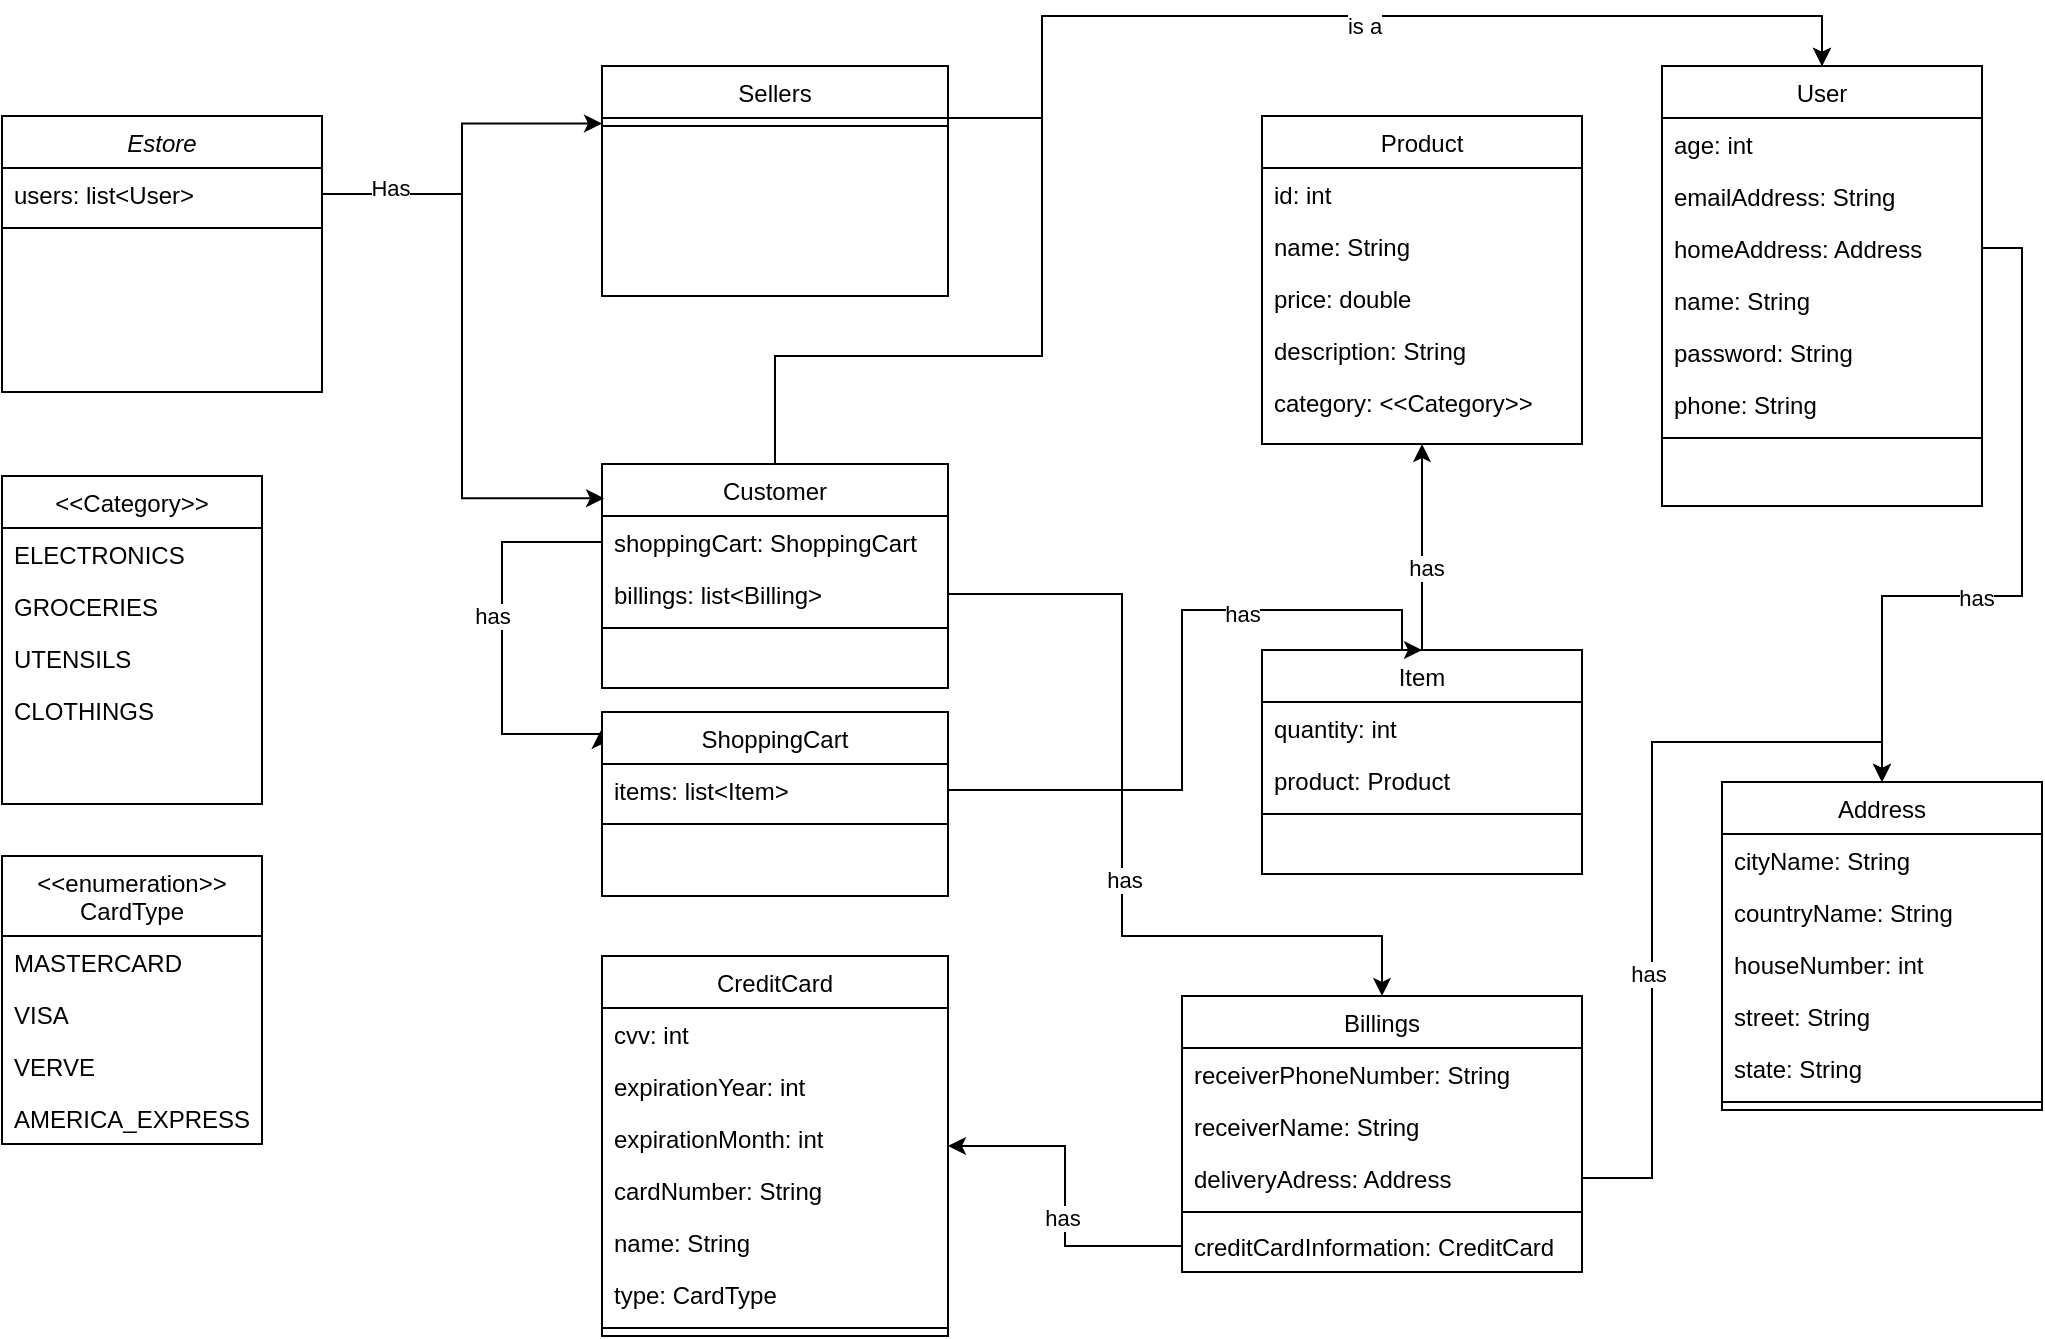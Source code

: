 <mxfile version="26.0.9">
  <diagram id="C5RBs43oDa-KdzZeNtuy" name="Page-1">
    <mxGraphModel dx="734" dy="630" grid="1" gridSize="10" guides="1" tooltips="1" connect="1" arrows="1" fold="1" page="1" pageScale="1" pageWidth="827" pageHeight="1169" math="0" shadow="0">
      <root>
        <mxCell id="WIyWlLk6GJQsqaUBKTNV-0" />
        <mxCell id="WIyWlLk6GJQsqaUBKTNV-1" parent="WIyWlLk6GJQsqaUBKTNV-0" />
        <mxCell id="NseUE4wFt180dmmjQwte-113" style="edgeStyle=orthogonalEdgeStyle;rounded=0;orthogonalLoop=1;jettySize=auto;html=1;entryX=0;entryY=0.25;entryDx=0;entryDy=0;exitX=1;exitY=0.5;exitDx=0;exitDy=0;" edge="1" parent="WIyWlLk6GJQsqaUBKTNV-1" source="zkfFHV4jXpPFQw0GAbJ--1" target="NseUE4wFt180dmmjQwte-98">
          <mxGeometry relative="1" as="geometry" />
        </mxCell>
        <mxCell id="zkfFHV4jXpPFQw0GAbJ--0" value="Estore" style="swimlane;fontStyle=2;align=center;verticalAlign=top;childLayout=stackLayout;horizontal=1;startSize=26;horizontalStack=0;resizeParent=1;resizeLast=0;collapsible=1;marginBottom=0;rounded=0;shadow=0;strokeWidth=1;" parent="WIyWlLk6GJQsqaUBKTNV-1" vertex="1">
          <mxGeometry x="160" y="130" width="160" height="138" as="geometry">
            <mxRectangle x="230" y="140" width="160" height="26" as="alternateBounds" />
          </mxGeometry>
        </mxCell>
        <mxCell id="zkfFHV4jXpPFQw0GAbJ--1" value="users: list&lt;User&gt;" style="text;align=left;verticalAlign=top;spacingLeft=4;spacingRight=4;overflow=hidden;rotatable=0;points=[[0,0.5],[1,0.5]];portConstraint=eastwest;" parent="zkfFHV4jXpPFQw0GAbJ--0" vertex="1">
          <mxGeometry y="26" width="160" height="26" as="geometry" />
        </mxCell>
        <mxCell id="zkfFHV4jXpPFQw0GAbJ--4" value="" style="line;html=1;strokeWidth=1;align=left;verticalAlign=middle;spacingTop=-1;spacingLeft=3;spacingRight=3;rotatable=0;labelPosition=right;points=[];portConstraint=eastwest;" parent="zkfFHV4jXpPFQw0GAbJ--0" vertex="1">
          <mxGeometry y="52" width="160" height="8" as="geometry" />
        </mxCell>
        <mxCell id="zkfFHV4jXpPFQw0GAbJ--17" value="User" style="swimlane;fontStyle=0;align=center;verticalAlign=top;childLayout=stackLayout;horizontal=1;startSize=26;horizontalStack=0;resizeParent=1;resizeLast=0;collapsible=1;marginBottom=0;rounded=0;shadow=0;strokeWidth=1;" parent="WIyWlLk6GJQsqaUBKTNV-1" vertex="1">
          <mxGeometry x="990" y="105" width="160" height="220" as="geometry">
            <mxRectangle x="550" y="140" width="160" height="26" as="alternateBounds" />
          </mxGeometry>
        </mxCell>
        <mxCell id="zkfFHV4jXpPFQw0GAbJ--19" value="age: int" style="text;align=left;verticalAlign=top;spacingLeft=4;spacingRight=4;overflow=hidden;rotatable=0;points=[[0,0.5],[1,0.5]];portConstraint=eastwest;rounded=0;shadow=0;html=0;" parent="zkfFHV4jXpPFQw0GAbJ--17" vertex="1">
          <mxGeometry y="26" width="160" height="26" as="geometry" />
        </mxCell>
        <mxCell id="zkfFHV4jXpPFQw0GAbJ--20" value="emailAddress: String" style="text;align=left;verticalAlign=top;spacingLeft=4;spacingRight=4;overflow=hidden;rotatable=0;points=[[0,0.5],[1,0.5]];portConstraint=eastwest;rounded=0;shadow=0;html=0;" parent="zkfFHV4jXpPFQw0GAbJ--17" vertex="1">
          <mxGeometry y="52" width="160" height="26" as="geometry" />
        </mxCell>
        <mxCell id="zkfFHV4jXpPFQw0GAbJ--21" value="homeAddress: Address" style="text;align=left;verticalAlign=top;spacingLeft=4;spacingRight=4;overflow=hidden;rotatable=0;points=[[0,0.5],[1,0.5]];portConstraint=eastwest;rounded=0;shadow=0;html=0;" parent="zkfFHV4jXpPFQw0GAbJ--17" vertex="1">
          <mxGeometry y="78" width="160" height="26" as="geometry" />
        </mxCell>
        <mxCell id="NseUE4wFt180dmmjQwte-11" value="name: String" style="text;align=left;verticalAlign=top;spacingLeft=4;spacingRight=4;overflow=hidden;rotatable=0;points=[[0,0.5],[1,0.5]];portConstraint=eastwest;rounded=0;shadow=0;html=0;" vertex="1" parent="zkfFHV4jXpPFQw0GAbJ--17">
          <mxGeometry y="104" width="160" height="26" as="geometry" />
        </mxCell>
        <mxCell id="NseUE4wFt180dmmjQwte-12" value="password: String" style="text;align=left;verticalAlign=top;spacingLeft=4;spacingRight=4;overflow=hidden;rotatable=0;points=[[0,0.5],[1,0.5]];portConstraint=eastwest;rounded=0;shadow=0;html=0;" vertex="1" parent="zkfFHV4jXpPFQw0GAbJ--17">
          <mxGeometry y="130" width="160" height="26" as="geometry" />
        </mxCell>
        <mxCell id="NseUE4wFt180dmmjQwte-13" value="phone: String" style="text;align=left;verticalAlign=top;spacingLeft=4;spacingRight=4;overflow=hidden;rotatable=0;points=[[0,0.5],[1,0.5]];portConstraint=eastwest;rounded=0;shadow=0;html=0;" vertex="1" parent="zkfFHV4jXpPFQw0GAbJ--17">
          <mxGeometry y="156" width="160" height="26" as="geometry" />
        </mxCell>
        <mxCell id="zkfFHV4jXpPFQw0GAbJ--23" value="" style="line;html=1;strokeWidth=1;align=left;verticalAlign=middle;spacingTop=-1;spacingLeft=3;spacingRight=3;rotatable=0;labelPosition=right;points=[];portConstraint=eastwest;" parent="zkfFHV4jXpPFQw0GAbJ--17" vertex="1">
          <mxGeometry y="182" width="160" height="8" as="geometry" />
        </mxCell>
        <mxCell id="NseUE4wFt180dmmjQwte-16" value="Item" style="swimlane;fontStyle=0;align=center;verticalAlign=top;childLayout=stackLayout;horizontal=1;startSize=26;horizontalStack=0;resizeParent=1;resizeLast=0;collapsible=1;marginBottom=0;rounded=0;shadow=0;strokeWidth=1;" vertex="1" parent="WIyWlLk6GJQsqaUBKTNV-1">
          <mxGeometry x="790" y="397" width="160" height="112" as="geometry">
            <mxRectangle x="550" y="140" width="160" height="26" as="alternateBounds" />
          </mxGeometry>
        </mxCell>
        <mxCell id="NseUE4wFt180dmmjQwte-23" value="quantity: int" style="text;align=left;verticalAlign=top;spacingLeft=4;spacingRight=4;overflow=hidden;rotatable=0;points=[[0,0.5],[1,0.5]];portConstraint=eastwest;rounded=0;shadow=0;html=0;" vertex="1" parent="NseUE4wFt180dmmjQwte-16">
          <mxGeometry y="26" width="160" height="26" as="geometry" />
        </mxCell>
        <mxCell id="NseUE4wFt180dmmjQwte-25" value="product: Product" style="text;align=left;verticalAlign=top;spacingLeft=4;spacingRight=4;overflow=hidden;rotatable=0;points=[[0,0.5],[1,0.5]];portConstraint=eastwest;rounded=0;shadow=0;html=0;" vertex="1" parent="NseUE4wFt180dmmjQwte-16">
          <mxGeometry y="52" width="160" height="26" as="geometry" />
        </mxCell>
        <mxCell id="NseUE4wFt180dmmjQwte-24" value="" style="line;html=1;strokeWidth=1;align=left;verticalAlign=middle;spacingTop=-1;spacingLeft=3;spacingRight=3;rotatable=0;labelPosition=right;points=[];portConstraint=eastwest;" vertex="1" parent="NseUE4wFt180dmmjQwte-16">
          <mxGeometry y="78" width="160" height="8" as="geometry" />
        </mxCell>
        <mxCell id="NseUE4wFt180dmmjQwte-110" style="edgeStyle=orthogonalEdgeStyle;rounded=0;orthogonalLoop=1;jettySize=auto;html=1;entryX=0.5;entryY=0;entryDx=0;entryDy=0;exitX=0.5;exitY=0;exitDx=0;exitDy=0;" edge="1" parent="WIyWlLk6GJQsqaUBKTNV-1" source="NseUE4wFt180dmmjQwte-28" target="zkfFHV4jXpPFQw0GAbJ--17">
          <mxGeometry relative="1" as="geometry">
            <mxPoint x="547" y="200" as="sourcePoint" />
            <Array as="points">
              <mxPoint x="547" y="250" />
              <mxPoint x="680" y="250" />
              <mxPoint x="680" y="80" />
              <mxPoint x="1070" y="80" />
            </Array>
          </mxGeometry>
        </mxCell>
        <mxCell id="NseUE4wFt180dmmjQwte-28" value="Customer" style="swimlane;fontStyle=0;align=center;verticalAlign=top;childLayout=stackLayout;horizontal=1;startSize=26;horizontalStack=0;resizeParent=1;resizeLast=0;collapsible=1;marginBottom=0;rounded=0;shadow=0;strokeWidth=1;" vertex="1" parent="WIyWlLk6GJQsqaUBKTNV-1">
          <mxGeometry x="460" y="304" width="173" height="112" as="geometry">
            <mxRectangle x="550" y="140" width="160" height="26" as="alternateBounds" />
          </mxGeometry>
        </mxCell>
        <mxCell id="NseUE4wFt180dmmjQwte-30" value="shoppingCart: ShoppingCart" style="text;align=left;verticalAlign=top;spacingLeft=4;spacingRight=4;overflow=hidden;rotatable=0;points=[[0,0.5],[1,0.5]];portConstraint=eastwest;rounded=0;shadow=0;html=0;" vertex="1" parent="NseUE4wFt180dmmjQwte-28">
          <mxGeometry y="26" width="173" height="26" as="geometry" />
        </mxCell>
        <mxCell id="NseUE4wFt180dmmjQwte-29" value="billings: list&lt;Billing&gt;" style="text;align=left;verticalAlign=top;spacingLeft=4;spacingRight=4;overflow=hidden;rotatable=0;points=[[0,0.5],[1,0.5]];portConstraint=eastwest;rounded=0;shadow=0;html=0;" vertex="1" parent="NseUE4wFt180dmmjQwte-28">
          <mxGeometry y="52" width="173" height="26" as="geometry" />
        </mxCell>
        <mxCell id="NseUE4wFt180dmmjQwte-31" value="" style="line;html=1;strokeWidth=1;align=left;verticalAlign=middle;spacingTop=-1;spacingLeft=3;spacingRight=3;rotatable=0;labelPosition=right;points=[];portConstraint=eastwest;" vertex="1" parent="NseUE4wFt180dmmjQwte-28">
          <mxGeometry y="78" width="173" height="8" as="geometry" />
        </mxCell>
        <mxCell id="NseUE4wFt180dmmjQwte-33" value="Product" style="swimlane;fontStyle=0;align=center;verticalAlign=top;childLayout=stackLayout;horizontal=1;startSize=26;horizontalStack=0;resizeParent=1;resizeLast=0;collapsible=1;marginBottom=0;rounded=0;shadow=0;strokeWidth=1;" vertex="1" parent="WIyWlLk6GJQsqaUBKTNV-1">
          <mxGeometry x="790" y="130" width="160" height="164" as="geometry">
            <mxRectangle x="550" y="140" width="160" height="26" as="alternateBounds" />
          </mxGeometry>
        </mxCell>
        <mxCell id="NseUE4wFt180dmmjQwte-34" value="id: int" style="text;align=left;verticalAlign=top;spacingLeft=4;spacingRight=4;overflow=hidden;rotatable=0;points=[[0,0.5],[1,0.5]];portConstraint=eastwest;rounded=0;shadow=0;html=0;" vertex="1" parent="NseUE4wFt180dmmjQwte-33">
          <mxGeometry y="26" width="160" height="26" as="geometry" />
        </mxCell>
        <mxCell id="NseUE4wFt180dmmjQwte-35" value="name: String" style="text;align=left;verticalAlign=top;spacingLeft=4;spacingRight=4;overflow=hidden;rotatable=0;points=[[0,0.5],[1,0.5]];portConstraint=eastwest;rounded=0;shadow=0;html=0;" vertex="1" parent="NseUE4wFt180dmmjQwte-33">
          <mxGeometry y="52" width="160" height="26" as="geometry" />
        </mxCell>
        <mxCell id="NseUE4wFt180dmmjQwte-37" value="price: double" style="text;align=left;verticalAlign=top;spacingLeft=4;spacingRight=4;overflow=hidden;rotatable=0;points=[[0,0.5],[1,0.5]];portConstraint=eastwest;rounded=0;shadow=0;html=0;" vertex="1" parent="NseUE4wFt180dmmjQwte-33">
          <mxGeometry y="78" width="160" height="26" as="geometry" />
        </mxCell>
        <mxCell id="NseUE4wFt180dmmjQwte-38" value="description: String" style="text;align=left;verticalAlign=top;spacingLeft=4;spacingRight=4;overflow=hidden;rotatable=0;points=[[0,0.5],[1,0.5]];portConstraint=eastwest;rounded=0;shadow=0;html=0;" vertex="1" parent="NseUE4wFt180dmmjQwte-33">
          <mxGeometry y="104" width="160" height="26" as="geometry" />
        </mxCell>
        <mxCell id="NseUE4wFt180dmmjQwte-39" value="category: &lt;&lt;Category&gt;&gt;" style="text;align=left;verticalAlign=top;spacingLeft=4;spacingRight=4;overflow=hidden;rotatable=0;points=[[0,0.5],[1,0.5]];portConstraint=eastwest;rounded=0;shadow=0;html=0;" vertex="1" parent="NseUE4wFt180dmmjQwte-33">
          <mxGeometry y="130" width="160" height="26" as="geometry" />
        </mxCell>
        <mxCell id="NseUE4wFt180dmmjQwte-40" style="edgeStyle=orthogonalEdgeStyle;rounded=0;orthogonalLoop=1;jettySize=auto;html=1;entryX=0.5;entryY=1;entryDx=0;entryDy=0;" edge="1" parent="WIyWlLk6GJQsqaUBKTNV-1" source="NseUE4wFt180dmmjQwte-16" target="NseUE4wFt180dmmjQwte-33">
          <mxGeometry relative="1" as="geometry" />
        </mxCell>
        <mxCell id="NseUE4wFt180dmmjQwte-115" value="has" style="edgeLabel;html=1;align=center;verticalAlign=middle;resizable=0;points=[];" vertex="1" connectable="0" parent="NseUE4wFt180dmmjQwte-40">
          <mxGeometry x="-0.195" y="-2" relative="1" as="geometry">
            <mxPoint as="offset" />
          </mxGeometry>
        </mxCell>
        <mxCell id="NseUE4wFt180dmmjQwte-41" value="&lt;&lt;Category&gt;&gt;" style="swimlane;fontStyle=0;align=center;verticalAlign=top;childLayout=stackLayout;horizontal=1;startSize=26;horizontalStack=0;resizeParent=1;resizeLast=0;collapsible=1;marginBottom=0;rounded=0;shadow=0;strokeWidth=1;" vertex="1" parent="WIyWlLk6GJQsqaUBKTNV-1">
          <mxGeometry x="160" y="310" width="130" height="164" as="geometry">
            <mxRectangle x="550" y="140" width="160" height="26" as="alternateBounds" />
          </mxGeometry>
        </mxCell>
        <mxCell id="NseUE4wFt180dmmjQwte-42" value="ELECTRONICS" style="text;align=left;verticalAlign=top;spacingLeft=4;spacingRight=4;overflow=hidden;rotatable=0;points=[[0,0.5],[1,0.5]];portConstraint=eastwest;rounded=0;shadow=0;html=0;" vertex="1" parent="NseUE4wFt180dmmjQwte-41">
          <mxGeometry y="26" width="130" height="26" as="geometry" />
        </mxCell>
        <mxCell id="NseUE4wFt180dmmjQwte-49" value="GROCERIES" style="text;align=left;verticalAlign=top;spacingLeft=4;spacingRight=4;overflow=hidden;rotatable=0;points=[[0,0.5],[1,0.5]];portConstraint=eastwest;rounded=0;shadow=0;html=0;" vertex="1" parent="NseUE4wFt180dmmjQwte-41">
          <mxGeometry y="52" width="130" height="26" as="geometry" />
        </mxCell>
        <mxCell id="NseUE4wFt180dmmjQwte-50" value="UTENSILS" style="text;align=left;verticalAlign=top;spacingLeft=4;spacingRight=4;overflow=hidden;rotatable=0;points=[[0,0.5],[1,0.5]];portConstraint=eastwest;rounded=0;shadow=0;html=0;" vertex="1" parent="NseUE4wFt180dmmjQwte-41">
          <mxGeometry y="78" width="130" height="26" as="geometry" />
        </mxCell>
        <mxCell id="NseUE4wFt180dmmjQwte-51" value="CLOTHINGS" style="text;align=left;verticalAlign=top;spacingLeft=4;spacingRight=4;overflow=hidden;rotatable=0;points=[[0,0.5],[1,0.5]];portConstraint=eastwest;rounded=0;shadow=0;html=0;" vertex="1" parent="NseUE4wFt180dmmjQwte-41">
          <mxGeometry y="104" width="130" height="26" as="geometry" />
        </mxCell>
        <mxCell id="NseUE4wFt180dmmjQwte-53" value="Billings" style="swimlane;fontStyle=0;align=center;verticalAlign=top;childLayout=stackLayout;horizontal=1;startSize=26;horizontalStack=0;resizeParent=1;resizeLast=0;collapsible=1;marginBottom=0;rounded=0;shadow=0;strokeWidth=1;" vertex="1" parent="WIyWlLk6GJQsqaUBKTNV-1">
          <mxGeometry x="750" y="570" width="200" height="138" as="geometry">
            <mxRectangle x="550" y="140" width="160" height="26" as="alternateBounds" />
          </mxGeometry>
        </mxCell>
        <mxCell id="NseUE4wFt180dmmjQwte-54" value="receiverPhoneNumber: String" style="text;align=left;verticalAlign=top;spacingLeft=4;spacingRight=4;overflow=hidden;rotatable=0;points=[[0,0.5],[1,0.5]];portConstraint=eastwest;rounded=0;shadow=0;html=0;" vertex="1" parent="NseUE4wFt180dmmjQwte-53">
          <mxGeometry y="26" width="200" height="26" as="geometry" />
        </mxCell>
        <mxCell id="NseUE4wFt180dmmjQwte-55" value="receiverName: String" style="text;align=left;verticalAlign=top;spacingLeft=4;spacingRight=4;overflow=hidden;rotatable=0;points=[[0,0.5],[1,0.5]];portConstraint=eastwest;rounded=0;shadow=0;html=0;" vertex="1" parent="NseUE4wFt180dmmjQwte-53">
          <mxGeometry y="52" width="200" height="26" as="geometry" />
        </mxCell>
        <mxCell id="NseUE4wFt180dmmjQwte-59" value="deliveryAdress: Address" style="text;align=left;verticalAlign=top;spacingLeft=4;spacingRight=4;overflow=hidden;rotatable=0;points=[[0,0.5],[1,0.5]];portConstraint=eastwest;rounded=0;shadow=0;html=0;" vertex="1" parent="NseUE4wFt180dmmjQwte-53">
          <mxGeometry y="78" width="200" height="26" as="geometry" />
        </mxCell>
        <mxCell id="NseUE4wFt180dmmjQwte-56" value="" style="line;html=1;strokeWidth=1;align=left;verticalAlign=middle;spacingTop=-1;spacingLeft=3;spacingRight=3;rotatable=0;labelPosition=right;points=[];portConstraint=eastwest;" vertex="1" parent="NseUE4wFt180dmmjQwte-53">
          <mxGeometry y="104" width="200" height="8" as="geometry" />
        </mxCell>
        <mxCell id="NseUE4wFt180dmmjQwte-58" value="creditCardInformation: CreditCard" style="text;align=left;verticalAlign=top;spacingLeft=4;spacingRight=4;overflow=hidden;rotatable=0;points=[[0,0.5],[1,0.5]];portConstraint=eastwest;rounded=0;shadow=0;html=0;" vertex="1" parent="NseUE4wFt180dmmjQwte-53">
          <mxGeometry y="112" width="200" height="26" as="geometry" />
        </mxCell>
        <mxCell id="NseUE4wFt180dmmjQwte-60" style="edgeStyle=orthogonalEdgeStyle;rounded=0;orthogonalLoop=1;jettySize=auto;html=1;exitX=1;exitY=0.5;exitDx=0;exitDy=0;entryX=0.5;entryY=0;entryDx=0;entryDy=0;" edge="1" parent="WIyWlLk6GJQsqaUBKTNV-1" source="NseUE4wFt180dmmjQwte-29" target="NseUE4wFt180dmmjQwte-53">
          <mxGeometry relative="1" as="geometry">
            <mxPoint x="820" y="450" as="targetPoint" />
            <Array as="points">
              <mxPoint x="720" y="369" />
              <mxPoint x="720" y="540" />
              <mxPoint x="850" y="540" />
            </Array>
          </mxGeometry>
        </mxCell>
        <mxCell id="NseUE4wFt180dmmjQwte-118" value="has" style="edgeLabel;html=1;align=center;verticalAlign=middle;resizable=0;points=[];" vertex="1" connectable="0" parent="NseUE4wFt180dmmjQwte-60">
          <mxGeometry x="0.098" y="1" relative="1" as="geometry">
            <mxPoint as="offset" />
          </mxGeometry>
        </mxCell>
        <mxCell id="NseUE4wFt180dmmjQwte-62" style="edgeStyle=orthogonalEdgeStyle;rounded=0;orthogonalLoop=1;jettySize=auto;html=1;exitX=0;exitY=0.5;exitDx=0;exitDy=0;entryX=-0.004;entryY=0.102;entryDx=0;entryDy=0;entryPerimeter=0;" edge="1" parent="WIyWlLk6GJQsqaUBKTNV-1" source="NseUE4wFt180dmmjQwte-30" target="NseUE4wFt180dmmjQwte-124">
          <mxGeometry relative="1" as="geometry">
            <mxPoint x="690" y="360" as="targetPoint" />
            <Array as="points">
              <mxPoint x="410" y="343" />
              <mxPoint x="410" y="439" />
            </Array>
          </mxGeometry>
        </mxCell>
        <mxCell id="NseUE4wFt180dmmjQwte-117" value="has" style="edgeLabel;html=1;align=center;verticalAlign=middle;resizable=0;points=[];" vertex="1" connectable="0" parent="NseUE4wFt180dmmjQwte-62">
          <mxGeometry x="-0.363" y="-5" relative="1" as="geometry">
            <mxPoint y="24" as="offset" />
          </mxGeometry>
        </mxCell>
        <mxCell id="NseUE4wFt180dmmjQwte-63" value="CreditCard" style="swimlane;fontStyle=0;align=center;verticalAlign=top;childLayout=stackLayout;horizontal=1;startSize=26;horizontalStack=0;resizeParent=1;resizeLast=0;collapsible=1;marginBottom=0;rounded=0;shadow=0;strokeWidth=1;" vertex="1" parent="WIyWlLk6GJQsqaUBKTNV-1">
          <mxGeometry x="460" y="550" width="173" height="190" as="geometry">
            <mxRectangle x="550" y="140" width="160" height="26" as="alternateBounds" />
          </mxGeometry>
        </mxCell>
        <mxCell id="NseUE4wFt180dmmjQwte-64" value="cvv: int" style="text;align=left;verticalAlign=top;spacingLeft=4;spacingRight=4;overflow=hidden;rotatable=0;points=[[0,0.5],[1,0.5]];portConstraint=eastwest;rounded=0;shadow=0;html=0;" vertex="1" parent="NseUE4wFt180dmmjQwte-63">
          <mxGeometry y="26" width="173" height="26" as="geometry" />
        </mxCell>
        <mxCell id="NseUE4wFt180dmmjQwte-65" value="expirationYear: int" style="text;align=left;verticalAlign=top;spacingLeft=4;spacingRight=4;overflow=hidden;rotatable=0;points=[[0,0.5],[1,0.5]];portConstraint=eastwest;rounded=0;shadow=0;html=0;" vertex="1" parent="NseUE4wFt180dmmjQwte-63">
          <mxGeometry y="52" width="173" height="26" as="geometry" />
        </mxCell>
        <mxCell id="NseUE4wFt180dmmjQwte-68" value="expirationMonth: int" style="text;align=left;verticalAlign=top;spacingLeft=4;spacingRight=4;overflow=hidden;rotatable=0;points=[[0,0.5],[1,0.5]];portConstraint=eastwest;rounded=0;shadow=0;html=0;" vertex="1" parent="NseUE4wFt180dmmjQwte-63">
          <mxGeometry y="78" width="173" height="26" as="geometry" />
        </mxCell>
        <mxCell id="NseUE4wFt180dmmjQwte-69" value="cardNumber: String" style="text;align=left;verticalAlign=top;spacingLeft=4;spacingRight=4;overflow=hidden;rotatable=0;points=[[0,0.5],[1,0.5]];portConstraint=eastwest;rounded=0;shadow=0;html=0;" vertex="1" parent="NseUE4wFt180dmmjQwte-63">
          <mxGeometry y="104" width="173" height="26" as="geometry" />
        </mxCell>
        <mxCell id="NseUE4wFt180dmmjQwte-70" value="name: String" style="text;align=left;verticalAlign=top;spacingLeft=4;spacingRight=4;overflow=hidden;rotatable=0;points=[[0,0.5],[1,0.5]];portConstraint=eastwest;rounded=0;shadow=0;html=0;" vertex="1" parent="NseUE4wFt180dmmjQwte-63">
          <mxGeometry y="130" width="173" height="26" as="geometry" />
        </mxCell>
        <mxCell id="NseUE4wFt180dmmjQwte-71" value="type: CardType" style="text;align=left;verticalAlign=top;spacingLeft=4;spacingRight=4;overflow=hidden;rotatable=0;points=[[0,0.5],[1,0.5]];portConstraint=eastwest;rounded=0;shadow=0;html=0;" vertex="1" parent="NseUE4wFt180dmmjQwte-63">
          <mxGeometry y="156" width="173" height="26" as="geometry" />
        </mxCell>
        <mxCell id="NseUE4wFt180dmmjQwte-66" value="" style="line;html=1;strokeWidth=1;align=left;verticalAlign=middle;spacingTop=-1;spacingLeft=3;spacingRight=3;rotatable=0;labelPosition=right;points=[];portConstraint=eastwest;" vertex="1" parent="NseUE4wFt180dmmjQwte-63">
          <mxGeometry y="182" width="173" height="8" as="geometry" />
        </mxCell>
        <mxCell id="NseUE4wFt180dmmjQwte-81" value="&lt;&lt;enumeration&gt;&gt;&#xa;CardType&#xa;" style="swimlane;fontStyle=0;align=center;verticalAlign=top;childLayout=stackLayout;horizontal=1;startSize=40;horizontalStack=0;resizeParent=1;resizeLast=0;collapsible=1;marginBottom=0;rounded=0;shadow=0;strokeWidth=1;" vertex="1" parent="WIyWlLk6GJQsqaUBKTNV-1">
          <mxGeometry x="160" y="500" width="130" height="144" as="geometry">
            <mxRectangle x="550" y="140" width="160" height="26" as="alternateBounds" />
          </mxGeometry>
        </mxCell>
        <mxCell id="NseUE4wFt180dmmjQwte-82" value="MASTERCARD" style="text;align=left;verticalAlign=top;spacingLeft=4;spacingRight=4;overflow=hidden;rotatable=0;points=[[0,0.5],[1,0.5]];portConstraint=eastwest;rounded=0;shadow=0;html=0;" vertex="1" parent="NseUE4wFt180dmmjQwte-81">
          <mxGeometry y="40" width="130" height="26" as="geometry" />
        </mxCell>
        <mxCell id="NseUE4wFt180dmmjQwte-83" value="VISA" style="text;align=left;verticalAlign=top;spacingLeft=4;spacingRight=4;overflow=hidden;rotatable=0;points=[[0,0.5],[1,0.5]];portConstraint=eastwest;rounded=0;shadow=0;html=0;" vertex="1" parent="NseUE4wFt180dmmjQwte-81">
          <mxGeometry y="66" width="130" height="26" as="geometry" />
        </mxCell>
        <mxCell id="NseUE4wFt180dmmjQwte-84" value="VERVE" style="text;align=left;verticalAlign=top;spacingLeft=4;spacingRight=4;overflow=hidden;rotatable=0;points=[[0,0.5],[1,0.5]];portConstraint=eastwest;rounded=0;shadow=0;html=0;" vertex="1" parent="NseUE4wFt180dmmjQwte-81">
          <mxGeometry y="92" width="130" height="26" as="geometry" />
        </mxCell>
        <mxCell id="NseUE4wFt180dmmjQwte-85" value="AMERICA_EXPRESS" style="text;align=left;verticalAlign=top;spacingLeft=4;spacingRight=4;overflow=hidden;rotatable=0;points=[[0,0.5],[1,0.5]];portConstraint=eastwest;rounded=0;shadow=0;html=0;" vertex="1" parent="NseUE4wFt180dmmjQwte-81">
          <mxGeometry y="118" width="130" height="26" as="geometry" />
        </mxCell>
        <mxCell id="NseUE4wFt180dmmjQwte-88" value="Address" style="swimlane;fontStyle=0;align=center;verticalAlign=top;childLayout=stackLayout;horizontal=1;startSize=26;horizontalStack=0;resizeParent=1;resizeLast=0;collapsible=1;marginBottom=0;rounded=0;shadow=0;strokeWidth=1;" vertex="1" parent="WIyWlLk6GJQsqaUBKTNV-1">
          <mxGeometry x="1020" y="463" width="160" height="164" as="geometry">
            <mxRectangle x="550" y="140" width="160" height="26" as="alternateBounds" />
          </mxGeometry>
        </mxCell>
        <mxCell id="NseUE4wFt180dmmjQwte-89" value="cityName: String" style="text;align=left;verticalAlign=top;spacingLeft=4;spacingRight=4;overflow=hidden;rotatable=0;points=[[0,0.5],[1,0.5]];portConstraint=eastwest;rounded=0;shadow=0;html=0;" vertex="1" parent="NseUE4wFt180dmmjQwte-88">
          <mxGeometry y="26" width="160" height="26" as="geometry" />
        </mxCell>
        <mxCell id="NseUE4wFt180dmmjQwte-90" value="countryName: String" style="text;align=left;verticalAlign=top;spacingLeft=4;spacingRight=4;overflow=hidden;rotatable=0;points=[[0,0.5],[1,0.5]];portConstraint=eastwest;rounded=0;shadow=0;html=0;" vertex="1" parent="NseUE4wFt180dmmjQwte-88">
          <mxGeometry y="52" width="160" height="26" as="geometry" />
        </mxCell>
        <mxCell id="NseUE4wFt180dmmjQwte-91" value="houseNumber: int" style="text;align=left;verticalAlign=top;spacingLeft=4;spacingRight=4;overflow=hidden;rotatable=0;points=[[0,0.5],[1,0.5]];portConstraint=eastwest;rounded=0;shadow=0;html=0;" vertex="1" parent="NseUE4wFt180dmmjQwte-88">
          <mxGeometry y="78" width="160" height="26" as="geometry" />
        </mxCell>
        <mxCell id="NseUE4wFt180dmmjQwte-92" value="street: String" style="text;align=left;verticalAlign=top;spacingLeft=4;spacingRight=4;overflow=hidden;rotatable=0;points=[[0,0.5],[1,0.5]];portConstraint=eastwest;rounded=0;shadow=0;html=0;" vertex="1" parent="NseUE4wFt180dmmjQwte-88">
          <mxGeometry y="104" width="160" height="26" as="geometry" />
        </mxCell>
        <mxCell id="NseUE4wFt180dmmjQwte-93" value="state: String" style="text;align=left;verticalAlign=top;spacingLeft=4;spacingRight=4;overflow=hidden;rotatable=0;points=[[0,0.5],[1,0.5]];portConstraint=eastwest;rounded=0;shadow=0;html=0;" vertex="1" parent="NseUE4wFt180dmmjQwte-88">
          <mxGeometry y="130" width="160" height="26" as="geometry" />
        </mxCell>
        <mxCell id="NseUE4wFt180dmmjQwte-95" value="" style="line;html=1;strokeWidth=1;align=left;verticalAlign=middle;spacingTop=-1;spacingLeft=3;spacingRight=3;rotatable=0;labelPosition=right;points=[];portConstraint=eastwest;" vertex="1" parent="NseUE4wFt180dmmjQwte-88">
          <mxGeometry y="156" width="160" height="8" as="geometry" />
        </mxCell>
        <mxCell id="NseUE4wFt180dmmjQwte-111" style="edgeStyle=orthogonalEdgeStyle;rounded=0;orthogonalLoop=1;jettySize=auto;html=1;entryX=0.5;entryY=0;entryDx=0;entryDy=0;" edge="1" parent="WIyWlLk6GJQsqaUBKTNV-1" source="NseUE4wFt180dmmjQwte-98" target="zkfFHV4jXpPFQw0GAbJ--17">
          <mxGeometry relative="1" as="geometry">
            <Array as="points">
              <mxPoint x="680" y="131" />
              <mxPoint x="680" y="80" />
              <mxPoint x="1070" y="80" />
            </Array>
          </mxGeometry>
        </mxCell>
        <mxCell id="NseUE4wFt180dmmjQwte-114" value="is a" style="edgeLabel;html=1;align=center;verticalAlign=middle;resizable=0;points=[];" vertex="1" connectable="0" parent="NseUE4wFt180dmmjQwte-111">
          <mxGeometry x="0.007" y="-5" relative="1" as="geometry">
            <mxPoint as="offset" />
          </mxGeometry>
        </mxCell>
        <mxCell id="NseUE4wFt180dmmjQwte-98" value="Sellers" style="swimlane;fontStyle=0;align=center;verticalAlign=top;childLayout=stackLayout;horizontal=1;startSize=26;horizontalStack=0;resizeParent=1;resizeLast=0;collapsible=1;marginBottom=0;rounded=0;shadow=0;strokeWidth=1;" vertex="1" parent="WIyWlLk6GJQsqaUBKTNV-1">
          <mxGeometry x="460" y="105" width="173" height="115" as="geometry">
            <mxRectangle x="550" y="140" width="160" height="26" as="alternateBounds" />
          </mxGeometry>
        </mxCell>
        <mxCell id="NseUE4wFt180dmmjQwte-101" value="" style="line;html=1;strokeWidth=1;align=left;verticalAlign=middle;spacingTop=-1;spacingLeft=3;spacingRight=3;rotatable=0;labelPosition=right;points=[];portConstraint=eastwest;" vertex="1" parent="NseUE4wFt180dmmjQwte-98">
          <mxGeometry y="26" width="173" height="8" as="geometry" />
        </mxCell>
        <mxCell id="NseUE4wFt180dmmjQwte-105" style="edgeStyle=orthogonalEdgeStyle;rounded=0;orthogonalLoop=1;jettySize=auto;html=1;exitX=1;exitY=0.5;exitDx=0;exitDy=0;entryX=0.006;entryY=0.153;entryDx=0;entryDy=0;entryPerimeter=0;" edge="1" parent="WIyWlLk6GJQsqaUBKTNV-1" source="zkfFHV4jXpPFQw0GAbJ--1" target="NseUE4wFt180dmmjQwte-28">
          <mxGeometry relative="1" as="geometry" />
        </mxCell>
        <mxCell id="NseUE4wFt180dmmjQwte-116" value="Has" style="edgeLabel;html=1;align=center;verticalAlign=middle;resizable=0;points=[];" vertex="1" connectable="0" parent="NseUE4wFt180dmmjQwte-105">
          <mxGeometry x="-0.675" y="3" relative="1" as="geometry">
            <mxPoint x="-14" as="offset" />
          </mxGeometry>
        </mxCell>
        <mxCell id="NseUE4wFt180dmmjQwte-72" style="edgeStyle=orthogonalEdgeStyle;rounded=0;orthogonalLoop=1;jettySize=auto;html=1;" edge="1" parent="WIyWlLk6GJQsqaUBKTNV-1" source="NseUE4wFt180dmmjQwte-58" target="NseUE4wFt180dmmjQwte-63">
          <mxGeometry relative="1" as="geometry" />
        </mxCell>
        <mxCell id="NseUE4wFt180dmmjQwte-119" value="has" style="edgeLabel;html=1;align=center;verticalAlign=middle;resizable=0;points=[];" vertex="1" connectable="0" parent="NseUE4wFt180dmmjQwte-72">
          <mxGeometry x="-0.124" y="2" relative="1" as="geometry">
            <mxPoint as="offset" />
          </mxGeometry>
        </mxCell>
        <mxCell id="NseUE4wFt180dmmjQwte-120" style="edgeStyle=orthogonalEdgeStyle;rounded=0;orthogonalLoop=1;jettySize=auto;html=1;entryX=0.5;entryY=0;entryDx=0;entryDy=0;" edge="1" parent="WIyWlLk6GJQsqaUBKTNV-1" source="NseUE4wFt180dmmjQwte-59" target="NseUE4wFt180dmmjQwte-88">
          <mxGeometry relative="1" as="geometry" />
        </mxCell>
        <mxCell id="NseUE4wFt180dmmjQwte-123" value="has" style="edgeLabel;html=1;align=center;verticalAlign=middle;resizable=0;points=[];" vertex="1" connectable="0" parent="NseUE4wFt180dmmjQwte-120">
          <mxGeometry x="-0.29" y="2" relative="1" as="geometry">
            <mxPoint as="offset" />
          </mxGeometry>
        </mxCell>
        <mxCell id="NseUE4wFt180dmmjQwte-121" style="edgeStyle=orthogonalEdgeStyle;rounded=0;orthogonalLoop=1;jettySize=auto;html=1;entryX=0.5;entryY=0;entryDx=0;entryDy=0;" edge="1" parent="WIyWlLk6GJQsqaUBKTNV-1" source="zkfFHV4jXpPFQw0GAbJ--21" target="NseUE4wFt180dmmjQwte-88">
          <mxGeometry relative="1" as="geometry">
            <Array as="points">
              <mxPoint x="1170" y="196" />
              <mxPoint x="1170" y="370" />
              <mxPoint x="1100" y="370" />
            </Array>
          </mxGeometry>
        </mxCell>
        <mxCell id="NseUE4wFt180dmmjQwte-122" value="has" style="edgeLabel;html=1;align=center;verticalAlign=middle;resizable=0;points=[];" vertex="1" connectable="0" parent="NseUE4wFt180dmmjQwte-121">
          <mxGeometry x="0.217" y="1" relative="1" as="geometry">
            <mxPoint as="offset" />
          </mxGeometry>
        </mxCell>
        <mxCell id="NseUE4wFt180dmmjQwte-124" value="ShoppingCart" style="swimlane;fontStyle=0;align=center;verticalAlign=top;childLayout=stackLayout;horizontal=1;startSize=26;horizontalStack=0;resizeParent=1;resizeLast=0;collapsible=1;marginBottom=0;rounded=0;shadow=0;strokeWidth=1;" vertex="1" parent="WIyWlLk6GJQsqaUBKTNV-1">
          <mxGeometry x="460" y="428" width="173" height="92" as="geometry">
            <mxRectangle x="550" y="140" width="160" height="26" as="alternateBounds" />
          </mxGeometry>
        </mxCell>
        <mxCell id="NseUE4wFt180dmmjQwte-125" value="items: list&lt;Item&gt;" style="text;align=left;verticalAlign=top;spacingLeft=4;spacingRight=4;overflow=hidden;rotatable=0;points=[[0,0.5],[1,0.5]];portConstraint=eastwest;rounded=0;shadow=0;html=0;" vertex="1" parent="NseUE4wFt180dmmjQwte-124">
          <mxGeometry y="26" width="173" height="26" as="geometry" />
        </mxCell>
        <mxCell id="NseUE4wFt180dmmjQwte-127" value="" style="line;html=1;strokeWidth=1;align=left;verticalAlign=middle;spacingTop=-1;spacingLeft=3;spacingRight=3;rotatable=0;labelPosition=right;points=[];portConstraint=eastwest;" vertex="1" parent="NseUE4wFt180dmmjQwte-124">
          <mxGeometry y="52" width="173" height="8" as="geometry" />
        </mxCell>
        <mxCell id="NseUE4wFt180dmmjQwte-129" style="edgeStyle=orthogonalEdgeStyle;rounded=0;orthogonalLoop=1;jettySize=auto;html=1;entryX=0.5;entryY=0;entryDx=0;entryDy=0;" edge="1" parent="WIyWlLk6GJQsqaUBKTNV-1" source="NseUE4wFt180dmmjQwte-125" target="NseUE4wFt180dmmjQwte-16">
          <mxGeometry relative="1" as="geometry">
            <Array as="points">
              <mxPoint x="750" y="467" />
              <mxPoint x="750" y="377" />
              <mxPoint x="860" y="377" />
              <mxPoint x="860" y="397" />
            </Array>
          </mxGeometry>
        </mxCell>
        <mxCell id="NseUE4wFt180dmmjQwte-130" value="has" style="edgeLabel;html=1;align=center;verticalAlign=middle;resizable=0;points=[];" vertex="1" connectable="0" parent="NseUE4wFt180dmmjQwte-129">
          <mxGeometry x="0.364" y="-2" relative="1" as="geometry">
            <mxPoint as="offset" />
          </mxGeometry>
        </mxCell>
      </root>
    </mxGraphModel>
  </diagram>
</mxfile>
